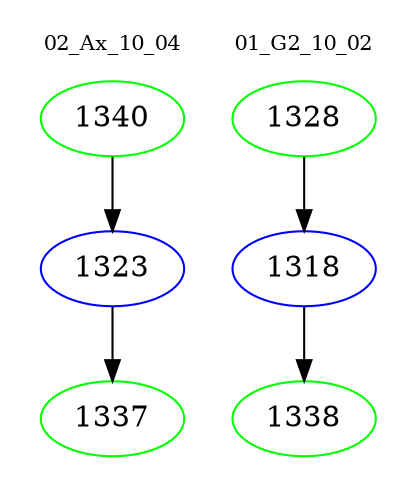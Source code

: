 digraph{
subgraph cluster_0 {
color = white
label = "02_Ax_10_04";
fontsize=10;
T0_1340 [label="1340", color="green"]
T0_1340 -> T0_1323 [color="black"]
T0_1323 [label="1323", color="blue"]
T0_1323 -> T0_1337 [color="black"]
T0_1337 [label="1337", color="green"]
}
subgraph cluster_1 {
color = white
label = "01_G2_10_02";
fontsize=10;
T1_1328 [label="1328", color="green"]
T1_1328 -> T1_1318 [color="black"]
T1_1318 [label="1318", color="blue"]
T1_1318 -> T1_1338 [color="black"]
T1_1338 [label="1338", color="green"]
}
}
